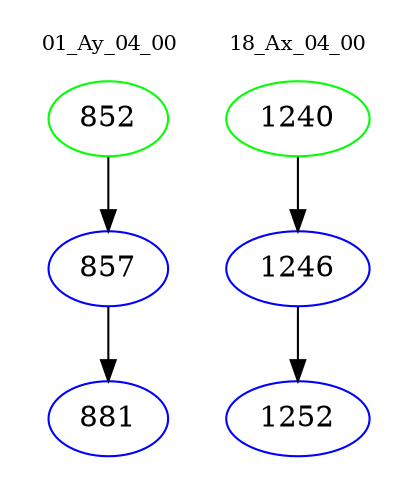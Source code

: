 digraph{
subgraph cluster_0 {
color = white
label = "01_Ay_04_00";
fontsize=10;
T0_852 [label="852", color="green"]
T0_852 -> T0_857 [color="black"]
T0_857 [label="857", color="blue"]
T0_857 -> T0_881 [color="black"]
T0_881 [label="881", color="blue"]
}
subgraph cluster_1 {
color = white
label = "18_Ax_04_00";
fontsize=10;
T1_1240 [label="1240", color="green"]
T1_1240 -> T1_1246 [color="black"]
T1_1246 [label="1246", color="blue"]
T1_1246 -> T1_1252 [color="black"]
T1_1252 [label="1252", color="blue"]
}
}
